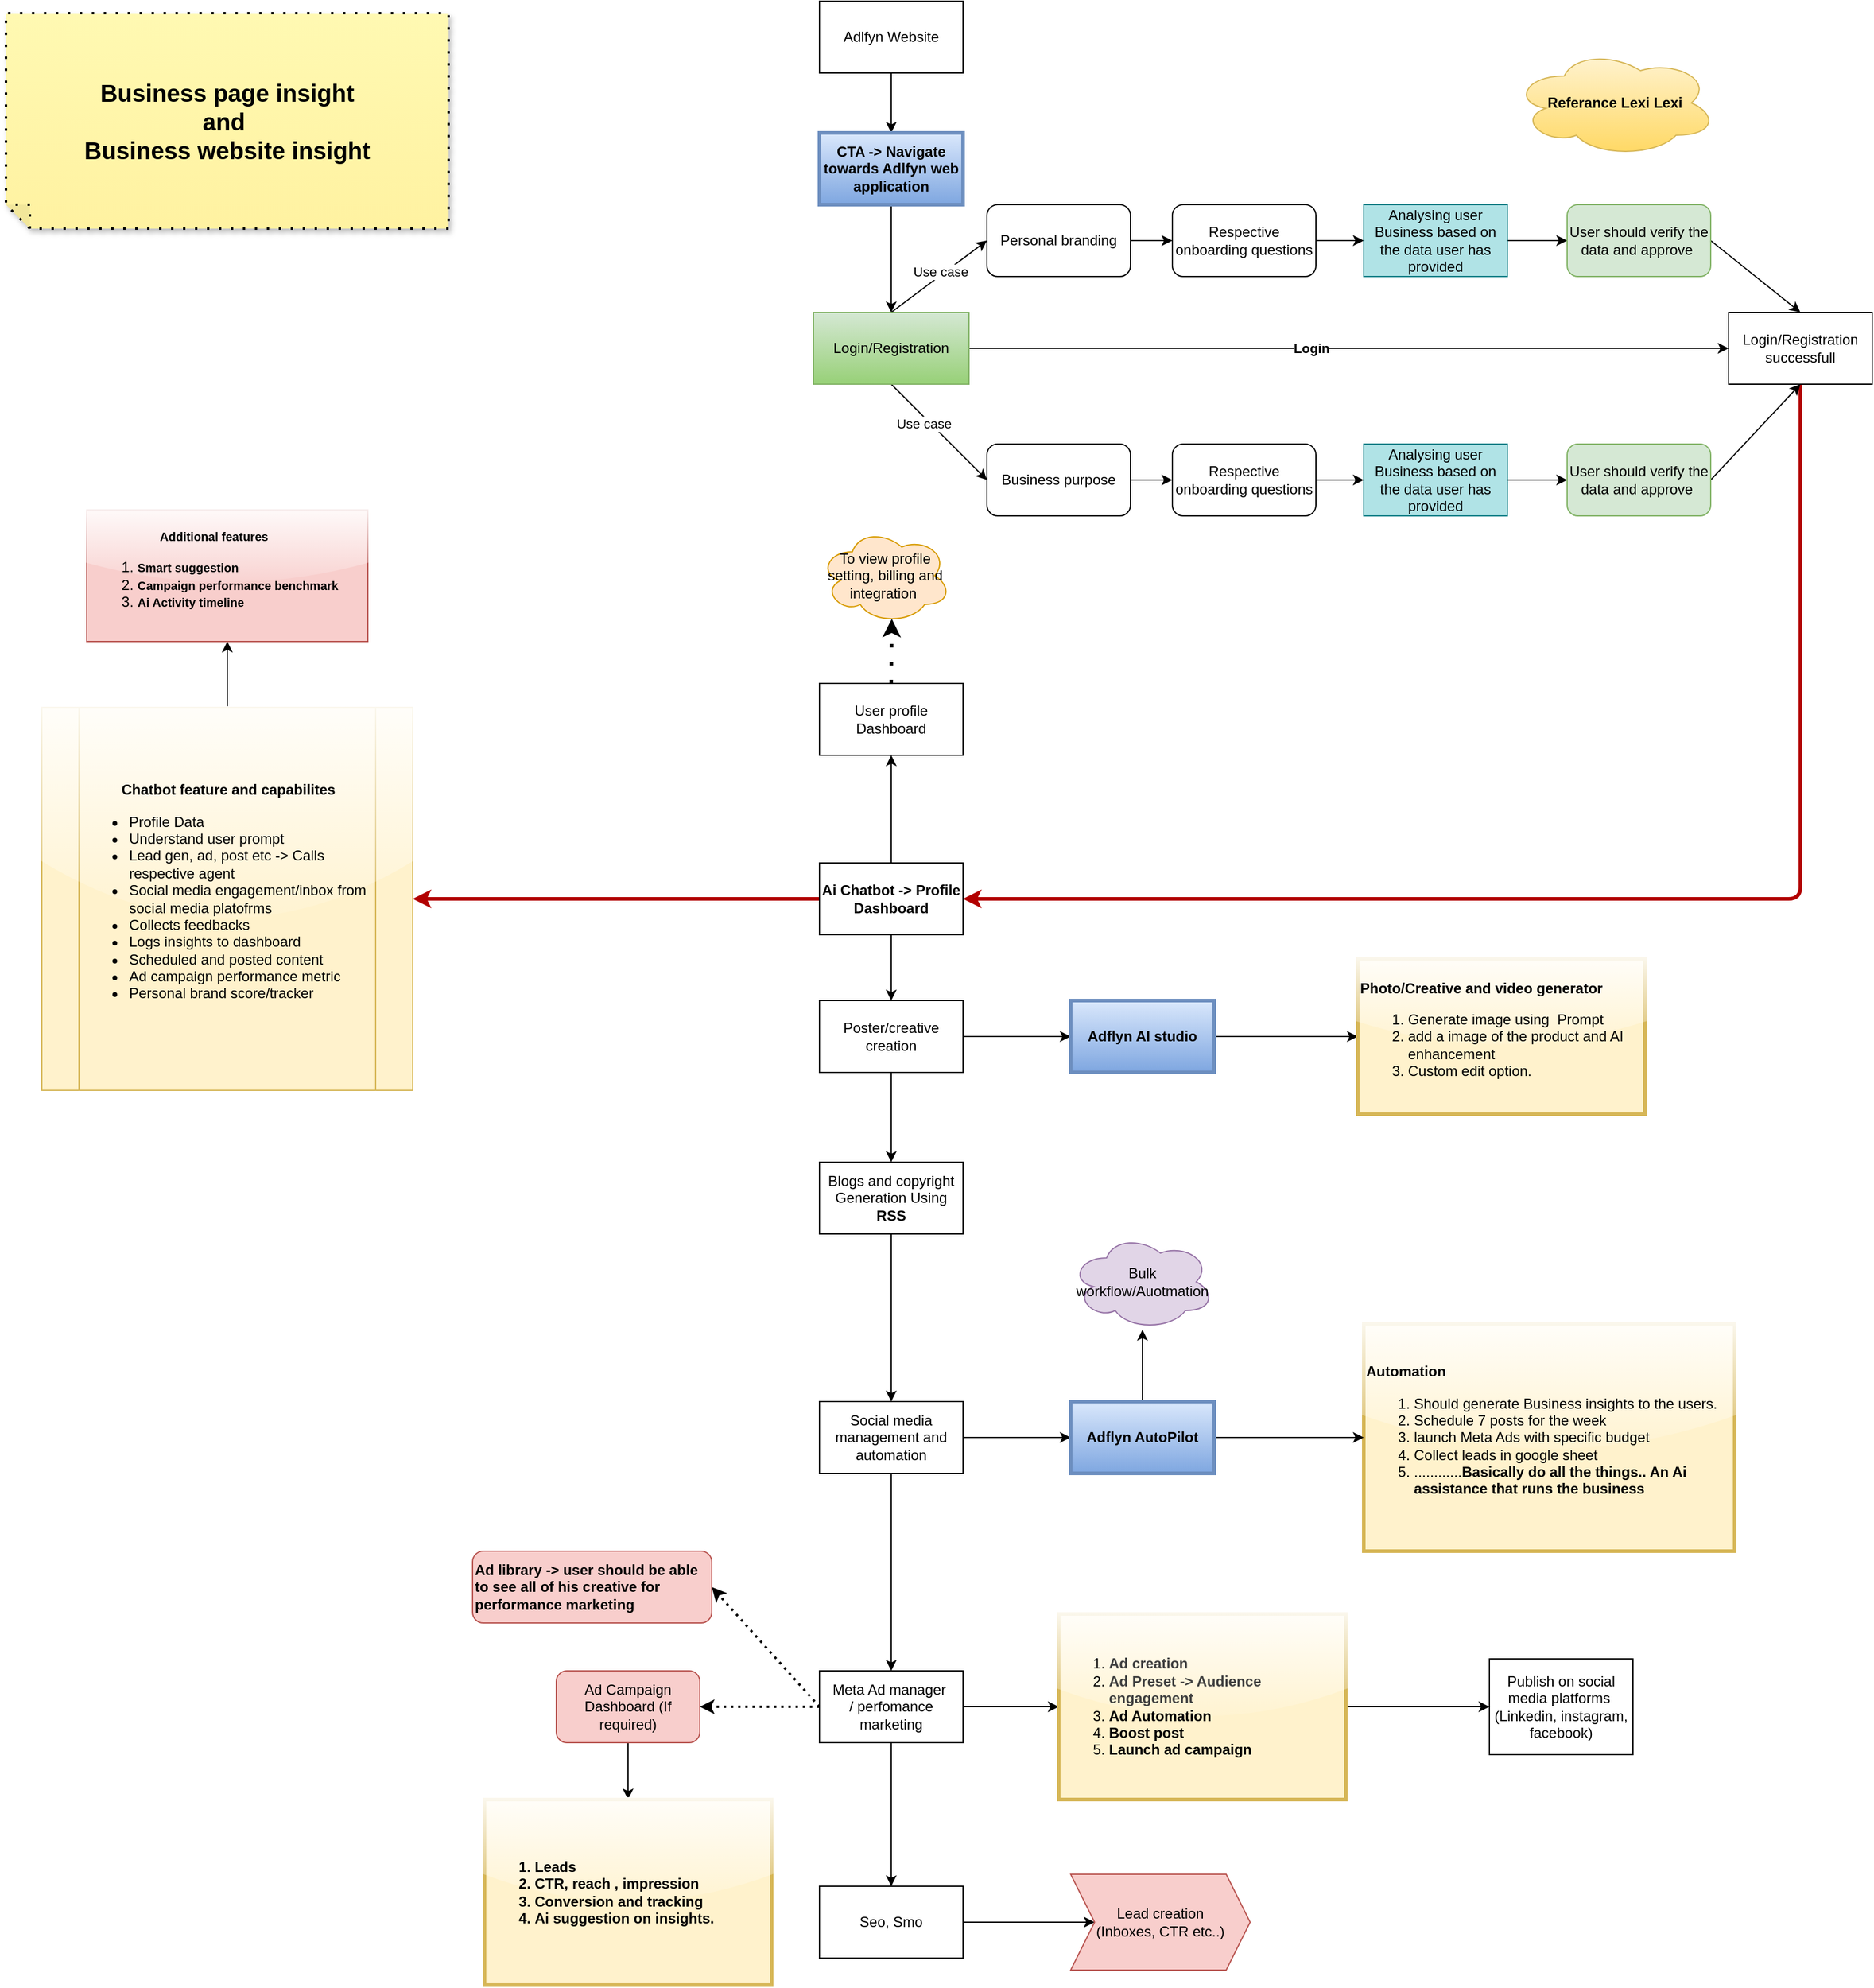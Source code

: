 <mxfile>
    <diagram id="OOxfLugRKbv6Xc30NF8m" name="Page-1">
        <mxGraphModel dx="4190" dy="4077" grid="1" gridSize="10" guides="1" tooltips="1" connect="1" arrows="1" fold="1" page="1" pageScale="1" pageWidth="850" pageHeight="1100" math="0" shadow="0">
            <root>
                <mxCell id="0"/>
                <mxCell id="1" parent="0"/>
                <mxCell id="7" value="" style="edgeStyle=none;html=1;" edge="1" parent="1" source="3" target="6">
                    <mxGeometry relative="1" as="geometry"/>
                </mxCell>
                <mxCell id="3" value="Adlfyn Website" style="whiteSpace=wrap;html=1;" vertex="1" parent="1">
                    <mxGeometry x="350" y="-1530" width="120" height="60" as="geometry"/>
                </mxCell>
                <mxCell id="101" value="" style="edgeStyle=none;html=1;" edge="1" parent="1" source="6" target="10">
                    <mxGeometry relative="1" as="geometry"/>
                </mxCell>
                <mxCell id="6" value="CTA -&amp;gt; Navigate towards Adlfyn web application" style="whiteSpace=wrap;html=1;strokeWidth=3;strokeColor=#6c8ebf;fillColor=#dae8fc;gradientColor=#7ea6e0;fontStyle=1" vertex="1" parent="1">
                    <mxGeometry x="350" y="-1420" width="120" height="60" as="geometry"/>
                </mxCell>
                <mxCell id="102" style="edgeStyle=none;html=1;exitX=1;exitY=0.5;exitDx=0;exitDy=0;entryX=0;entryY=0.5;entryDx=0;entryDy=0;" edge="1" parent="1" source="10" target="49">
                    <mxGeometry relative="1" as="geometry"/>
                </mxCell>
                <mxCell id="103" value="Login" style="edgeLabel;html=1;align=center;verticalAlign=middle;resizable=0;points=[];fontStyle=1" vertex="1" connectable="0" parent="102">
                    <mxGeometry x="-0.1" relative="1" as="geometry">
                        <mxPoint as="offset"/>
                    </mxGeometry>
                </mxCell>
                <mxCell id="118" style="edgeStyle=none;html=1;exitX=0.5;exitY=1;exitDx=0;exitDy=0;entryX=0;entryY=0.5;entryDx=0;entryDy=0;" edge="1" parent="1" source="10" target="14">
                    <mxGeometry relative="1" as="geometry"/>
                </mxCell>
                <mxCell id="169" value="&lt;span style=&quot;color: rgb(0, 0, 0);&quot;&gt;Use case&lt;/span&gt;" style="edgeLabel;html=1;align=center;verticalAlign=middle;resizable=0;points=[];" vertex="1" connectable="0" parent="118">
                    <mxGeometry x="-0.255" y="-4" relative="1" as="geometry">
                        <mxPoint as="offset"/>
                    </mxGeometry>
                </mxCell>
                <mxCell id="167" style="edgeStyle=none;html=1;exitX=0.5;exitY=0;exitDx=0;exitDy=0;entryX=0;entryY=0.5;entryDx=0;entryDy=0;" edge="1" parent="1" source="10" target="12">
                    <mxGeometry relative="1" as="geometry"/>
                </mxCell>
                <mxCell id="168" value="Use case" style="edgeLabel;html=1;align=center;verticalAlign=middle;resizable=0;points=[];" vertex="1" connectable="0" parent="167">
                    <mxGeometry x="0.048" y="4" relative="1" as="geometry">
                        <mxPoint x="1" as="offset"/>
                    </mxGeometry>
                </mxCell>
                <mxCell id="10" value="Login/Registration" style="whiteSpace=wrap;html=1;fillColor=#d5e8d4;gradientColor=#97d077;strokeColor=#82b366;" vertex="1" parent="1">
                    <mxGeometry x="345" y="-1270" width="130" height="60" as="geometry"/>
                </mxCell>
                <mxCell id="44" value="" style="edgeStyle=none;html=1;" edge="1" parent="1" source="12" target="43">
                    <mxGeometry relative="1" as="geometry"/>
                </mxCell>
                <mxCell id="12" value="Personal branding" style="rounded=1;whiteSpace=wrap;html=1;" vertex="1" parent="1">
                    <mxGeometry x="490" y="-1360" width="120" height="60" as="geometry"/>
                </mxCell>
                <mxCell id="173" value="" style="edgeStyle=none;html=1;" edge="1" parent="1" source="14" target="170">
                    <mxGeometry relative="1" as="geometry"/>
                </mxCell>
                <mxCell id="14" value="Business purpose" style="rounded=1;whiteSpace=wrap;html=1;" vertex="1" parent="1">
                    <mxGeometry x="490" y="-1160" width="120" height="60" as="geometry"/>
                </mxCell>
                <mxCell id="20" value="User profile Dashboard" style="whiteSpace=wrap;html=1;" vertex="1" parent="1">
                    <mxGeometry x="350" y="-960" width="120" height="60" as="geometry"/>
                </mxCell>
                <mxCell id="136" value="" style="edgeStyle=none;html=1;" edge="1" parent="1" source="22" target="93">
                    <mxGeometry relative="1" as="geometry"/>
                </mxCell>
                <mxCell id="139" value="" style="edgeStyle=none;html=1;" edge="1" parent="1" source="22" target="138">
                    <mxGeometry relative="1" as="geometry"/>
                </mxCell>
                <mxCell id="22" value="Poster/creative creation" style="whiteSpace=wrap;html=1;" vertex="1" parent="1">
                    <mxGeometry x="350" y="-695" width="120" height="60" as="geometry"/>
                </mxCell>
                <mxCell id="143" value="" style="edgeStyle=none;html=1;" edge="1" parent="1" source="27" target="99">
                    <mxGeometry relative="1" as="geometry"/>
                </mxCell>
                <mxCell id="144" style="edgeStyle=none;html=1;exitX=0.5;exitY=1;exitDx=0;exitDy=0;" edge="1" parent="1" source="27" target="31">
                    <mxGeometry relative="1" as="geometry"/>
                </mxCell>
                <mxCell id="27" value="Social media management and automation" style="whiteSpace=wrap;html=1;" vertex="1" parent="1">
                    <mxGeometry x="350" y="-360" width="120" height="60" as="geometry"/>
                </mxCell>
                <mxCell id="149" style="edgeStyle=none;html=1;exitX=1;exitY=0.5;exitDx=0;exitDy=0;entryX=0;entryY=0.5;entryDx=0;entryDy=0;" edge="1" parent="1" source="31" target="145">
                    <mxGeometry relative="1" as="geometry"/>
                </mxCell>
                <mxCell id="154" style="edgeStyle=none;html=1;exitX=0;exitY=0.5;exitDx=0;exitDy=0;entryX=1;entryY=0.5;entryDx=0;entryDy=0;dashed=1;dashPattern=1 2;strokeWidth=2;" edge="1" parent="1" source="31" target="153">
                    <mxGeometry relative="1" as="geometry"/>
                </mxCell>
                <mxCell id="158" style="edgeStyle=none;html=1;exitX=0;exitY=0.5;exitDx=0;exitDy=0;entryX=1;entryY=0.5;entryDx=0;entryDy=0;dashed=1;dashPattern=1 2;strokeWidth=2;" edge="1" parent="1" source="31" target="155">
                    <mxGeometry relative="1" as="geometry"/>
                </mxCell>
                <mxCell id="193" value="" style="edgeStyle=none;html=1;" edge="1" parent="1" source="31" target="35">
                    <mxGeometry relative="1" as="geometry"/>
                </mxCell>
                <mxCell id="31" value="Meta Ad manager&amp;nbsp;&lt;div&gt;/ perfomance marketing&lt;/div&gt;" style="whiteSpace=wrap;html=1;" vertex="1" parent="1">
                    <mxGeometry x="350" y="-135" width="120" height="60" as="geometry"/>
                </mxCell>
                <mxCell id="195" value="" style="edgeStyle=none;html=1;" edge="1" parent="1" source="35" target="39">
                    <mxGeometry relative="1" as="geometry"/>
                </mxCell>
                <mxCell id="35" value="Seo, Smo" style="whiteSpace=wrap;html=1;" vertex="1" parent="1">
                    <mxGeometry x="350" y="45" width="120" height="60" as="geometry"/>
                </mxCell>
                <mxCell id="39" value="Lead creation&lt;div&gt;(Inboxes, CTR etc..)&lt;/div&gt;" style="shape=step;perimeter=stepPerimeter;whiteSpace=wrap;html=1;fixedSize=1;fillColor=#f8cecc;strokeColor=#b85450;" vertex="1" parent="1">
                    <mxGeometry x="560" y="35" width="150" height="80" as="geometry"/>
                </mxCell>
                <mxCell id="163" value="" style="edgeStyle=none;html=1;" edge="1" parent="1" source="43" target="161">
                    <mxGeometry relative="1" as="geometry"/>
                </mxCell>
                <mxCell id="43" value="Respective onboarding questions" style="rounded=1;whiteSpace=wrap;html=1;" vertex="1" parent="1">
                    <mxGeometry x="645" y="-1360" width="120" height="60" as="geometry"/>
                </mxCell>
                <mxCell id="66" style="edgeStyle=none;html=1;exitX=0.5;exitY=1;exitDx=0;exitDy=0;entryX=1;entryY=0.5;entryDx=0;entryDy=0;fillColor=#e51400;strokeColor=#B20000;strokeWidth=3;" edge="1" parent="1" source="49" target="54">
                    <mxGeometry relative="1" as="geometry">
                        <Array as="points">
                            <mxPoint x="1170" y="-780"/>
                        </Array>
                    </mxGeometry>
                </mxCell>
                <mxCell id="49" value="Login/Registration successfull" style="whiteSpace=wrap;html=1;" vertex="1" parent="1">
                    <mxGeometry x="1110" y="-1270" width="120" height="60" as="geometry"/>
                </mxCell>
                <mxCell id="68" value="" style="edgeStyle=none;html=1;fillColor=#e51400;strokeColor=#B20000;strokeWidth=3;" edge="1" parent="1" source="54" target="67">
                    <mxGeometry relative="1" as="geometry"/>
                </mxCell>
                <mxCell id="120" style="edgeStyle=none;html=1;exitX=1;exitY=0;exitDx=0;exitDy=0;entryX=1;entryY=0;entryDx=0;entryDy=0;" edge="1" parent="1" source="99" target="99">
                    <mxGeometry relative="1" as="geometry"/>
                </mxCell>
                <mxCell id="132" value="" style="edgeStyle=none;html=1;" edge="1" parent="1" source="54" target="20">
                    <mxGeometry relative="1" as="geometry"/>
                </mxCell>
                <mxCell id="135" value="" style="edgeStyle=none;html=1;" edge="1" parent="1" source="54" target="22">
                    <mxGeometry relative="1" as="geometry"/>
                </mxCell>
                <mxCell id="54" value="Ai Chatbot -&amp;gt; Profile Dashboard" style="whiteSpace=wrap;html=1;fontStyle=1" vertex="1" parent="1">
                    <mxGeometry x="350" y="-810" width="120" height="60" as="geometry"/>
                </mxCell>
                <mxCell id="159" value="" style="edgeStyle=none;html=1;" edge="1" parent="1" source="67" target="90">
                    <mxGeometry relative="1" as="geometry"/>
                </mxCell>
                <mxCell id="67" value="&lt;div style=&quot;text-align: center;&quot;&gt;&lt;b&gt;Chatbot feature and capabilites&lt;/b&gt;&lt;/div&gt;&lt;ul&gt;&lt;li&gt;Profile Data&lt;/li&gt;&lt;li&gt;Understand user prompt&lt;/li&gt;&lt;li&gt;Lead gen, ad, post etc -&amp;gt; Calls respective agent&lt;/li&gt;&lt;li&gt;Social media engagement/inbox from social media platofrms&lt;/li&gt;&lt;li&gt;Collects feedbacks&lt;/li&gt;&lt;li&gt;Logs insights to dashboard&amp;nbsp;&lt;/li&gt;&lt;li&gt;&lt;span style=&quot;text-align: center;&quot;&gt;Scheduled and posted content&lt;/span&gt;&lt;div&gt;&lt;ol&gt;&lt;/ol&gt;&lt;/div&gt;&lt;/li&gt;&lt;li&gt;Ad campaign performance metric&lt;/li&gt;&lt;li&gt;Personal brand score/tracker&lt;/li&gt;&lt;/ul&gt;" style="shape=process;whiteSpace=wrap;html=1;backgroundOutline=1;align=left;fillColor=#fff2cc;strokeColor=#d6b656;glass=1;" vertex="1" parent="1">
                    <mxGeometry x="-300" y="-940" width="310" height="320" as="geometry"/>
                </mxCell>
                <mxCell id="90" value="&lt;div style=&quot;text-align: center;&quot;&gt;&lt;b style=&quot;background-color: transparent;&quot;&gt;&lt;font style=&quot;font-size: 10px;&quot;&gt;Additional features&lt;/font&gt;&lt;/b&gt;&lt;/div&gt;&lt;div&gt;&lt;ol&gt;&lt;li&gt;&lt;b&gt;&lt;font style=&quot;font-size: 10px;&quot;&gt;Smart suggestion&amp;nbsp;&lt;/font&gt;&lt;/b&gt;&lt;/li&gt;&lt;li&gt;&lt;b&gt;&lt;font style=&quot;font-size: 10px;&quot;&gt;Campaign performance benchmark&lt;/font&gt;&lt;/b&gt;&lt;/li&gt;&lt;li&gt;&lt;b&gt;&lt;font style=&quot;font-size: 10px;&quot;&gt;Ai Activity timeline&lt;/font&gt;&lt;/b&gt;&lt;/li&gt;&lt;/ol&gt;&lt;/div&gt;" style="rounded=0;whiteSpace=wrap;html=1;align=left;fillColor=#f8cecc;strokeColor=#b85450;glass=1;" vertex="1" parent="1">
                    <mxGeometry x="-262.5" y="-1105" width="235" height="110" as="geometry"/>
                </mxCell>
                <mxCell id="137" value="" style="edgeStyle=none;html=1;" edge="1" parent="1" source="93" target="124">
                    <mxGeometry relative="1" as="geometry"/>
                </mxCell>
                <mxCell id="93" value="Adflyn AI studio" style="whiteSpace=wrap;html=1;fillColor=#dae8fc;strokeColor=#6c8ebf;strokeWidth=3;gradientColor=#7ea6e0;fontStyle=1" vertex="1" parent="1">
                    <mxGeometry x="560" y="-695" width="120" height="60" as="geometry"/>
                </mxCell>
                <mxCell id="97" value="&lt;b&gt;Automation&lt;/b&gt;&lt;div&gt;&lt;ol&gt;&lt;li&gt;Should generate Business insights to the users.&lt;/li&gt;&lt;li&gt;Schedule 7 posts for the week&lt;/li&gt;&lt;li&gt;launch Meta Ads with specific budget&lt;/li&gt;&lt;li&gt;Collect leads in google sheet&lt;/li&gt;&lt;li&gt;............&lt;b&gt;Basically do all the things.. An Ai assistance that runs the business&lt;/b&gt;&lt;/li&gt;&lt;/ol&gt;&lt;/div&gt;" style="whiteSpace=wrap;html=1;fillColor=#fff2cc;strokeColor=#d6b656;strokeWidth=3;align=left;rounded=0;glass=1;" vertex="1" parent="1">
                    <mxGeometry x="805" y="-425" width="310" height="190" as="geometry"/>
                </mxCell>
                <mxCell id="141" value="" style="edgeStyle=none;html=1;" edge="1" parent="1" source="99" target="97">
                    <mxGeometry relative="1" as="geometry"/>
                </mxCell>
                <mxCell id="147" value="" style="edgeStyle=none;html=1;" edge="1" parent="1" source="99" target="146">
                    <mxGeometry relative="1" as="geometry"/>
                </mxCell>
                <mxCell id="99" value="Adflyn AutoPilot" style="whiteSpace=wrap;html=1;fillColor=#dae8fc;strokeColor=#6c8ebf;strokeWidth=3;gradientColor=#7ea6e0;fontStyle=1" vertex="1" parent="1">
                    <mxGeometry x="560" y="-360" width="120" height="60" as="geometry"/>
                </mxCell>
                <mxCell id="106" value="Referance Lexi Lexi" style="ellipse;shape=cloud;whiteSpace=wrap;html=1;fillColor=#fff2cc;gradientColor=#ffd966;strokeColor=#d6b656;fontStyle=1" vertex="1" parent="1">
                    <mxGeometry x="930" y="-1490" width="170" height="90" as="geometry"/>
                </mxCell>
                <mxCell id="116" value="" style="edgeStyle=none;html=1;" edge="1" parent="1" source="107" target="115">
                    <mxGeometry relative="1" as="geometry"/>
                </mxCell>
                <mxCell id="107" value="Analysing user Business based on the data user has provided" style="whiteSpace=wrap;html=1;align=center;fillColor=#b0e3e6;strokeColor=#0e8088;" vertex="1" parent="1">
                    <mxGeometry x="805" y="-1160" width="120" height="60" as="geometry"/>
                </mxCell>
                <mxCell id="166" style="edgeStyle=none;html=1;exitX=1;exitY=0.5;exitDx=0;exitDy=0;" edge="1" parent="1" source="115">
                    <mxGeometry relative="1" as="geometry">
                        <mxPoint x="1170" y="-1210" as="targetPoint"/>
                    </mxGeometry>
                </mxCell>
                <mxCell id="115" value="User should verify the data and approve&amp;nbsp;" style="rounded=1;whiteSpace=wrap;html=1;fillColor=#d5e8d4;strokeColor=#82b366;" vertex="1" parent="1">
                    <mxGeometry x="975" y="-1160" width="120" height="60" as="geometry"/>
                </mxCell>
                <mxCell id="124" value="&lt;b&gt;Photo/Creative and video generator&lt;/b&gt;&lt;br&gt;&lt;div&gt;&lt;ol&gt;&lt;li&gt;Generate image using&amp;nbsp; Prompt&lt;/li&gt;&lt;li&gt;add a image of the product and AI enhancement&lt;/li&gt;&lt;li&gt;Custom edit option.&lt;/li&gt;&lt;/ol&gt;&lt;/div&gt;" style="whiteSpace=wrap;html=1;fillColor=#fff2cc;strokeColor=#d6b656;strokeWidth=3;align=left;rounded=0;glass=1;" vertex="1" parent="1">
                    <mxGeometry x="800" y="-730" width="240" height="130" as="geometry"/>
                </mxCell>
                <mxCell id="133" value="To view profile setting, billing and integration&amp;nbsp;" style="ellipse;shape=cloud;whiteSpace=wrap;html=1;fillColor=#ffe6cc;strokeColor=#d79b00;" vertex="1" parent="1">
                    <mxGeometry x="350" y="-1090" width="110" height="80" as="geometry"/>
                </mxCell>
                <mxCell id="142" value="" style="edgeStyle=none;html=1;" edge="1" parent="1" source="138" target="27">
                    <mxGeometry relative="1" as="geometry"/>
                </mxCell>
                <mxCell id="138" value="Blogs and copyright Generation Using &lt;b&gt;RSS&lt;/b&gt;" style="whiteSpace=wrap;html=1;" vertex="1" parent="1">
                    <mxGeometry x="350" y="-560" width="120" height="60" as="geometry"/>
                </mxCell>
                <mxCell id="176" value="" style="edgeStyle=none;html=1;" edge="1" parent="1" source="145" target="175">
                    <mxGeometry relative="1" as="geometry"/>
                </mxCell>
                <mxCell id="145" value="&lt;ol&gt;&lt;li&gt;&lt;b&gt;&lt;b style=&quot;color: rgb(63, 63, 63);&quot;&gt;Ad creation&lt;/b&gt;&lt;/b&gt;&lt;/li&gt;&lt;li&gt;&lt;b&gt;&lt;b style=&quot;color: rgb(63, 63, 63);&quot;&gt;Ad Preset -&amp;gt; Audience engagement&lt;/b&gt;&lt;/b&gt;&lt;/li&gt;&lt;li&gt;&lt;b&gt;Ad Automation&lt;/b&gt;&lt;/li&gt;&lt;li&gt;&lt;b&gt;Boost post&lt;br&gt;&lt;/b&gt;&lt;/li&gt;&lt;li&gt;&lt;b&gt;Launch ad campaign&lt;/b&gt;&lt;/li&gt;&lt;/ol&gt;" style="whiteSpace=wrap;html=1;fillColor=#fff2cc;strokeColor=#d6b656;strokeWidth=3;align=left;rounded=0;glass=1;" vertex="1" parent="1">
                    <mxGeometry x="550" y="-182.5" width="240" height="155" as="geometry"/>
                </mxCell>
                <mxCell id="146" value="Bulk workflow/Auotmation" style="ellipse;shape=cloud;whiteSpace=wrap;html=1;fillColor=#e1d5e7;strokeColor=#9673a6;" vertex="1" parent="1">
                    <mxGeometry x="560" y="-500" width="120" height="80" as="geometry"/>
                </mxCell>
                <mxCell id="148" style="edgeStyle=none;html=1;exitX=0.5;exitY=0;exitDx=0;exitDy=0;entryX=0.55;entryY=0.95;entryDx=0;entryDy=0;entryPerimeter=0;dashed=1;dashPattern=1 4;strokeWidth=3;" edge="1" parent="1" source="20" target="133">
                    <mxGeometry relative="1" as="geometry"/>
                </mxCell>
                <mxCell id="192" value="" style="edgeStyle=none;html=1;" edge="1" parent="1" source="153" target="191">
                    <mxGeometry relative="1" as="geometry"/>
                </mxCell>
                <mxCell id="153" value="Ad Campaign Dashboard (If required)" style="rounded=1;whiteSpace=wrap;html=1;fillColor=#f8cecc;strokeColor=#b85450;fillStyle=auto;" vertex="1" parent="1">
                    <mxGeometry x="130" y="-135" width="120" height="60" as="geometry"/>
                </mxCell>
                <mxCell id="155" value="&lt;b&gt;Ad library -&amp;gt; user should be able to see all of his creative for performance marketing&lt;/b&gt;&lt;span style=&quot;background-color: transparent;&quot;&gt;&amp;nbsp;&lt;/span&gt;" style="whiteSpace=wrap;html=1;strokeWidth=1;align=left;rounded=1;glass=0;fillColor=#f8cecc;strokeColor=#b85450;" vertex="1" parent="1">
                    <mxGeometry x="60" y="-235" width="200" height="60" as="geometry"/>
                </mxCell>
                <mxCell id="164" value="" style="edgeStyle=none;html=1;" edge="1" parent="1" source="161" target="162">
                    <mxGeometry relative="1" as="geometry"/>
                </mxCell>
                <mxCell id="161" value="Analysing user Business based on the data user has provided" style="whiteSpace=wrap;html=1;align=center;fillColor=#b0e3e6;strokeColor=#0e8088;" vertex="1" parent="1">
                    <mxGeometry x="805" y="-1360" width="120" height="60" as="geometry"/>
                </mxCell>
                <mxCell id="165" style="edgeStyle=none;html=1;exitX=1;exitY=0.5;exitDx=0;exitDy=0;entryX=0.5;entryY=0;entryDx=0;entryDy=0;" edge="1" parent="1" source="162" target="49">
                    <mxGeometry relative="1" as="geometry"/>
                </mxCell>
                <mxCell id="162" value="User should verify the data and approve&amp;nbsp;" style="rounded=1;whiteSpace=wrap;html=1;fillColor=#d5e8d4;strokeColor=#82b366;" vertex="1" parent="1">
                    <mxGeometry x="975" y="-1360" width="120" height="60" as="geometry"/>
                </mxCell>
                <mxCell id="174" value="" style="edgeStyle=none;html=1;" edge="1" parent="1" source="170" target="107">
                    <mxGeometry relative="1" as="geometry"/>
                </mxCell>
                <mxCell id="170" value="Respective onboarding questions" style="rounded=1;whiteSpace=wrap;html=1;" vertex="1" parent="1">
                    <mxGeometry x="645" y="-1160" width="120" height="60" as="geometry"/>
                </mxCell>
                <mxCell id="175" value="Publish on social media platforms&amp;nbsp;&lt;div&gt;(Linkedin, instagram, facebook)&lt;/div&gt;" style="whiteSpace=wrap;html=1;" vertex="1" parent="1">
                    <mxGeometry x="910" y="-145" width="120" height="80" as="geometry"/>
                </mxCell>
                <mxCell id="189" value="&lt;b&gt;&lt;font style=&quot;font-size: 20px;&quot;&gt;Business page insight&lt;/font&gt;&lt;/b&gt;&lt;div&gt;&lt;b&gt;&lt;font style=&quot;font-size: 20px;&quot;&gt;and&amp;nbsp;&lt;/font&gt;&lt;/b&gt;&lt;/div&gt;&lt;div&gt;&lt;b&gt;&lt;font style=&quot;font-size: 20px;&quot;&gt;Business website insight&lt;/font&gt;&lt;/b&gt;&lt;/div&gt;" style="shape=note;whiteSpace=wrap;html=1;backgroundOutline=1;fontColor=#000000;darkOpacity=0.05;fillColor=#FFF9B2;strokeColor=default;fillStyle=solid;direction=west;gradientDirection=north;gradientColor=#FFF2A1;shadow=1;size=20;pointerEvents=1;strokeWidth=2;dashed=1;dashPattern=1 4;" vertex="1" parent="1">
                    <mxGeometry x="-330" y="-1520" width="370" height="180" as="geometry"/>
                </mxCell>
                <mxCell id="191" value="&lt;ol&gt;&lt;li&gt;Leads&lt;/li&gt;&lt;li&gt;CTR, reach , impression&lt;/li&gt;&lt;li&gt;Conversion and tracking&lt;/li&gt;&lt;li&gt;Ai suggestion on insights.&lt;/li&gt;&lt;/ol&gt;" style="whiteSpace=wrap;html=1;fillColor=#fff2cc;strokeColor=#d6b656;strokeWidth=3;align=left;rounded=0;glass=1;fontStyle=1" vertex="1" parent="1">
                    <mxGeometry x="70" y="-27.5" width="240" height="155" as="geometry"/>
                </mxCell>
            </root>
        </mxGraphModel>
    </diagram>
</mxfile>